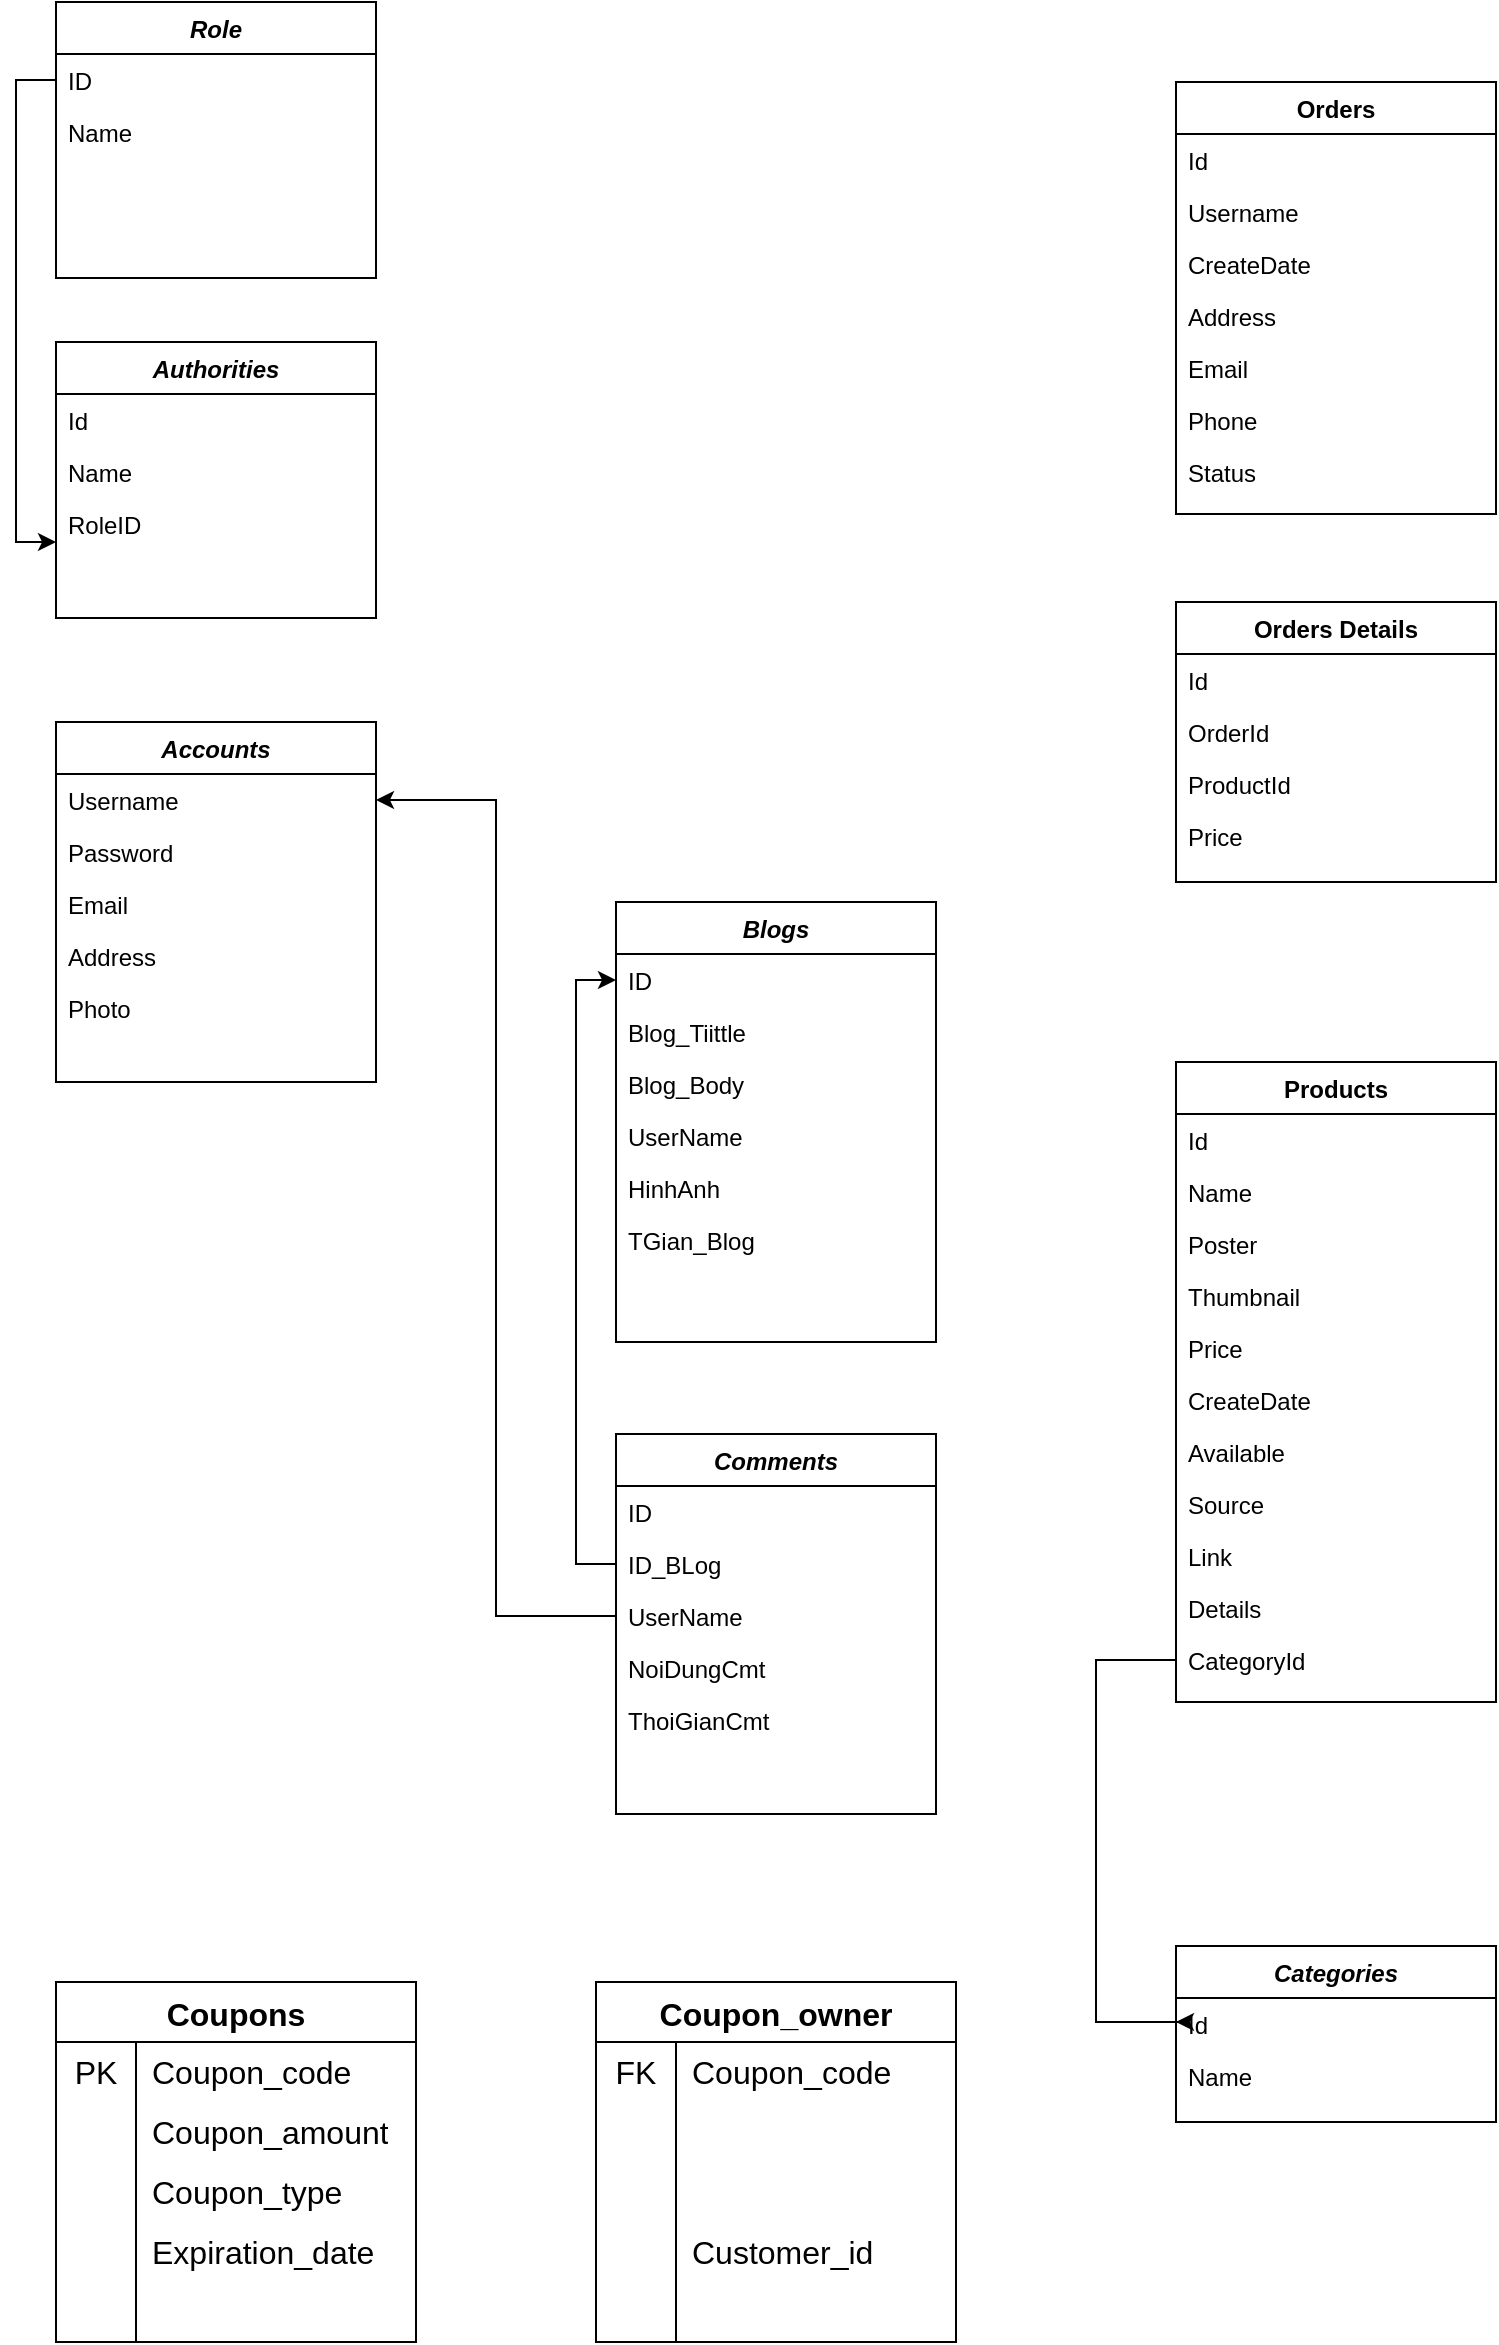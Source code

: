 <mxfile version="21.2.3" type="github">
  <diagram id="C5RBs43oDa-KdzZeNtuy" name="Page-1">
    <mxGraphModel dx="1143" dy="1878" grid="1" gridSize="10" guides="1" tooltips="1" connect="1" arrows="1" fold="1" page="1" pageScale="1" pageWidth="827" pageHeight="1169" math="0" shadow="0">
      <root>
        <mxCell id="WIyWlLk6GJQsqaUBKTNV-0" />
        <mxCell id="WIyWlLk6GJQsqaUBKTNV-1" parent="WIyWlLk6GJQsqaUBKTNV-0" />
        <mxCell id="zkfFHV4jXpPFQw0GAbJ--0" value="Accounts" style="swimlane;fontStyle=3;align=center;verticalAlign=top;childLayout=stackLayout;horizontal=1;startSize=26;horizontalStack=0;resizeParent=1;resizeLast=0;collapsible=1;marginBottom=0;rounded=0;shadow=0;strokeWidth=1;movable=1;resizable=1;rotatable=1;deletable=1;editable=1;locked=0;connectable=1;" parent="WIyWlLk6GJQsqaUBKTNV-1" vertex="1">
          <mxGeometry x="110" y="-60" width="160" height="180" as="geometry">
            <mxRectangle x="230" y="140" width="160" height="26" as="alternateBounds" />
          </mxGeometry>
        </mxCell>
        <mxCell id="zkfFHV4jXpPFQw0GAbJ--1" value="Username" style="text;align=left;verticalAlign=top;spacingLeft=4;spacingRight=4;overflow=hidden;rotatable=1;points=[[0,0.5],[1,0.5]];portConstraint=eastwest;movable=1;resizable=1;deletable=1;editable=1;locked=0;connectable=1;" parent="zkfFHV4jXpPFQw0GAbJ--0" vertex="1">
          <mxGeometry y="26" width="160" height="26" as="geometry" />
        </mxCell>
        <mxCell id="zkfFHV4jXpPFQw0GAbJ--2" value="Password" style="text;align=left;verticalAlign=top;spacingLeft=4;spacingRight=4;overflow=hidden;rotatable=1;points=[[0,0.5],[1,0.5]];portConstraint=eastwest;rounded=0;shadow=0;html=0;movable=1;resizable=1;deletable=1;editable=1;locked=0;connectable=1;" parent="zkfFHV4jXpPFQw0GAbJ--0" vertex="1">
          <mxGeometry y="52" width="160" height="26" as="geometry" />
        </mxCell>
        <mxCell id="zkfFHV4jXpPFQw0GAbJ--3" value="Email" style="text;align=left;verticalAlign=top;spacingLeft=4;spacingRight=4;overflow=hidden;rotatable=1;points=[[0,0.5],[1,0.5]];portConstraint=eastwest;rounded=0;shadow=0;html=0;movable=1;resizable=1;deletable=1;editable=1;locked=0;connectable=1;" parent="zkfFHV4jXpPFQw0GAbJ--0" vertex="1">
          <mxGeometry y="78" width="160" height="26" as="geometry" />
        </mxCell>
        <mxCell id="4pkR6PHwYzPUVLJLUque-9" value="Address" style="text;align=left;verticalAlign=top;spacingLeft=4;spacingRight=4;overflow=hidden;rotatable=1;points=[[0,0.5],[1,0.5]];portConstraint=eastwest;rounded=0;shadow=0;html=0;movable=1;resizable=1;deletable=1;editable=1;locked=0;connectable=1;" vertex="1" parent="zkfFHV4jXpPFQw0GAbJ--0">
          <mxGeometry y="104" width="160" height="26" as="geometry" />
        </mxCell>
        <mxCell id="4pkR6PHwYzPUVLJLUque-10" value="Photo" style="text;align=left;verticalAlign=top;spacingLeft=4;spacingRight=4;overflow=hidden;rotatable=1;points=[[0,0.5],[1,0.5]];portConstraint=eastwest;rounded=0;shadow=0;html=0;movable=1;resizable=1;deletable=1;editable=1;locked=0;connectable=1;" vertex="1" parent="zkfFHV4jXpPFQw0GAbJ--0">
          <mxGeometry y="130" width="160" height="26" as="geometry" />
        </mxCell>
        <mxCell id="zkfFHV4jXpPFQw0GAbJ--17" value="Products" style="swimlane;fontStyle=1;align=center;verticalAlign=top;childLayout=stackLayout;horizontal=1;startSize=26;horizontalStack=0;resizeParent=1;resizeLast=0;collapsible=1;marginBottom=0;rounded=0;shadow=0;strokeWidth=1;" parent="WIyWlLk6GJQsqaUBKTNV-1" vertex="1">
          <mxGeometry x="670" y="110" width="160" height="320" as="geometry">
            <mxRectangle x="550" y="140" width="160" height="26" as="alternateBounds" />
          </mxGeometry>
        </mxCell>
        <mxCell id="zkfFHV4jXpPFQw0GAbJ--18" value="Id" style="text;align=left;verticalAlign=top;spacingLeft=4;spacingRight=4;overflow=hidden;rotatable=0;points=[[0,0.5],[1,0.5]];portConstraint=eastwest;" parent="zkfFHV4jXpPFQw0GAbJ--17" vertex="1">
          <mxGeometry y="26" width="160" height="26" as="geometry" />
        </mxCell>
        <mxCell id="zkfFHV4jXpPFQw0GAbJ--19" value="Name" style="text;align=left;verticalAlign=top;spacingLeft=4;spacingRight=4;overflow=hidden;rotatable=0;points=[[0,0.5],[1,0.5]];portConstraint=eastwest;rounded=0;shadow=0;html=0;" parent="zkfFHV4jXpPFQw0GAbJ--17" vertex="1">
          <mxGeometry y="52" width="160" height="26" as="geometry" />
        </mxCell>
        <mxCell id="zkfFHV4jXpPFQw0GAbJ--20" value="Poster" style="text;align=left;verticalAlign=top;spacingLeft=4;spacingRight=4;overflow=hidden;rotatable=0;points=[[0,0.5],[1,0.5]];portConstraint=eastwest;rounded=0;shadow=0;html=0;" parent="zkfFHV4jXpPFQw0GAbJ--17" vertex="1">
          <mxGeometry y="78" width="160" height="26" as="geometry" />
        </mxCell>
        <mxCell id="zkfFHV4jXpPFQw0GAbJ--21" value="Thumbnail" style="text;align=left;verticalAlign=top;spacingLeft=4;spacingRight=4;overflow=hidden;rotatable=0;points=[[0,0.5],[1,0.5]];portConstraint=eastwest;rounded=0;shadow=0;html=0;" parent="zkfFHV4jXpPFQw0GAbJ--17" vertex="1">
          <mxGeometry y="104" width="160" height="26" as="geometry" />
        </mxCell>
        <mxCell id="zkfFHV4jXpPFQw0GAbJ--22" value="Price" style="text;align=left;verticalAlign=top;spacingLeft=4;spacingRight=4;overflow=hidden;rotatable=0;points=[[0,0.5],[1,0.5]];portConstraint=eastwest;rounded=0;shadow=0;html=0;" parent="zkfFHV4jXpPFQw0GAbJ--17" vertex="1">
          <mxGeometry y="130" width="160" height="26" as="geometry" />
        </mxCell>
        <mxCell id="zkfFHV4jXpPFQw0GAbJ--24" value="CreateDate" style="text;align=left;verticalAlign=top;spacingLeft=4;spacingRight=4;overflow=hidden;rotatable=0;points=[[0,0.5],[1,0.5]];portConstraint=eastwest;" parent="zkfFHV4jXpPFQw0GAbJ--17" vertex="1">
          <mxGeometry y="156" width="160" height="26" as="geometry" />
        </mxCell>
        <mxCell id="zkfFHV4jXpPFQw0GAbJ--25" value="Available" style="text;align=left;verticalAlign=top;spacingLeft=4;spacingRight=4;overflow=hidden;rotatable=0;points=[[0,0.5],[1,0.5]];portConstraint=eastwest;" parent="zkfFHV4jXpPFQw0GAbJ--17" vertex="1">
          <mxGeometry y="182" width="160" height="26" as="geometry" />
        </mxCell>
        <mxCell id="aVzjEf7EWNkJV3z9Z11q-0" value="Source" style="text;align=left;verticalAlign=top;spacingLeft=4;spacingRight=4;overflow=hidden;rotatable=0;points=[[0,0.5],[1,0.5]];portConstraint=eastwest;" vertex="1" parent="zkfFHV4jXpPFQw0GAbJ--17">
          <mxGeometry y="208" width="160" height="26" as="geometry" />
        </mxCell>
        <mxCell id="aVzjEf7EWNkJV3z9Z11q-2" value="Link" style="text;align=left;verticalAlign=top;spacingLeft=4;spacingRight=4;overflow=hidden;rotatable=0;points=[[0,0.5],[1,0.5]];portConstraint=eastwest;" vertex="1" parent="zkfFHV4jXpPFQw0GAbJ--17">
          <mxGeometry y="234" width="160" height="26" as="geometry" />
        </mxCell>
        <mxCell id="aVzjEf7EWNkJV3z9Z11q-3" value="Details" style="text;align=left;verticalAlign=top;spacingLeft=4;spacingRight=4;overflow=hidden;rotatable=0;points=[[0,0.5],[1,0.5]];portConstraint=eastwest;" vertex="1" parent="zkfFHV4jXpPFQw0GAbJ--17">
          <mxGeometry y="260" width="160" height="26" as="geometry" />
        </mxCell>
        <mxCell id="aVzjEf7EWNkJV3z9Z11q-4" value="CategoryId" style="text;align=left;verticalAlign=top;spacingLeft=4;spacingRight=4;overflow=hidden;rotatable=0;points=[[0,0.5],[1,0.5]];portConstraint=eastwest;" vertex="1" parent="zkfFHV4jXpPFQw0GAbJ--17">
          <mxGeometry y="286" width="160" height="26" as="geometry" />
        </mxCell>
        <mxCell id="PvEXna2117vxzYuf4dfW-0" value="Orders" style="swimlane;fontStyle=1;align=center;verticalAlign=top;childLayout=stackLayout;horizontal=1;startSize=26;horizontalStack=0;resizeParent=1;resizeLast=0;collapsible=1;marginBottom=0;rounded=0;shadow=0;strokeWidth=1;" parent="WIyWlLk6GJQsqaUBKTNV-1" vertex="1">
          <mxGeometry x="670" y="-380" width="160" height="216" as="geometry">
            <mxRectangle x="550" y="140" width="160" height="26" as="alternateBounds" />
          </mxGeometry>
        </mxCell>
        <mxCell id="PvEXna2117vxzYuf4dfW-1" value="Id" style="text;align=left;verticalAlign=top;spacingLeft=4;spacingRight=4;overflow=hidden;rotatable=0;points=[[0,0.5],[1,0.5]];portConstraint=eastwest;" parent="PvEXna2117vxzYuf4dfW-0" vertex="1">
          <mxGeometry y="26" width="160" height="26" as="geometry" />
        </mxCell>
        <mxCell id="PvEXna2117vxzYuf4dfW-2" value="Username" style="text;align=left;verticalAlign=top;spacingLeft=4;spacingRight=4;overflow=hidden;rotatable=0;points=[[0,0.5],[1,0.5]];portConstraint=eastwest;rounded=0;shadow=0;html=0;" parent="PvEXna2117vxzYuf4dfW-0" vertex="1">
          <mxGeometry y="52" width="160" height="26" as="geometry" />
        </mxCell>
        <mxCell id="PvEXna2117vxzYuf4dfW-3" value="CreateDate" style="text;align=left;verticalAlign=top;spacingLeft=4;spacingRight=4;overflow=hidden;rotatable=0;points=[[0,0.5],[1,0.5]];portConstraint=eastwest;rounded=0;shadow=0;html=0;" parent="PvEXna2117vxzYuf4dfW-0" vertex="1">
          <mxGeometry y="78" width="160" height="26" as="geometry" />
        </mxCell>
        <mxCell id="PvEXna2117vxzYuf4dfW-4" value="Address" style="text;align=left;verticalAlign=top;spacingLeft=4;spacingRight=4;overflow=hidden;rotatable=0;points=[[0,0.5],[1,0.5]];portConstraint=eastwest;rounded=0;shadow=0;html=0;" parent="PvEXna2117vxzYuf4dfW-0" vertex="1">
          <mxGeometry y="104" width="160" height="26" as="geometry" />
        </mxCell>
        <mxCell id="PvEXna2117vxzYuf4dfW-5" value="Email" style="text;align=left;verticalAlign=top;spacingLeft=4;spacingRight=4;overflow=hidden;rotatable=0;points=[[0,0.5],[1,0.5]];portConstraint=eastwest;rounded=0;shadow=0;html=0;" parent="PvEXna2117vxzYuf4dfW-0" vertex="1">
          <mxGeometry y="130" width="160" height="26" as="geometry" />
        </mxCell>
        <mxCell id="PvEXna2117vxzYuf4dfW-7" value="Phone" style="text;align=left;verticalAlign=top;spacingLeft=4;spacingRight=4;overflow=hidden;rotatable=0;points=[[0,0.5],[1,0.5]];portConstraint=eastwest;" parent="PvEXna2117vxzYuf4dfW-0" vertex="1">
          <mxGeometry y="156" width="160" height="26" as="geometry" />
        </mxCell>
        <mxCell id="PvEXna2117vxzYuf4dfW-8" value="Status" style="text;align=left;verticalAlign=top;spacingLeft=4;spacingRight=4;overflow=hidden;rotatable=0;points=[[0,0.5],[1,0.5]];portConstraint=eastwest;" parent="PvEXna2117vxzYuf4dfW-0" vertex="1">
          <mxGeometry y="182" width="160" height="26" as="geometry" />
        </mxCell>
        <mxCell id="PvEXna2117vxzYuf4dfW-9" value="Orders Details" style="swimlane;fontStyle=1;align=center;verticalAlign=top;childLayout=stackLayout;horizontal=1;startSize=26;horizontalStack=0;resizeParent=1;resizeLast=0;collapsible=1;marginBottom=0;rounded=0;shadow=0;strokeWidth=1;" parent="WIyWlLk6GJQsqaUBKTNV-1" vertex="1">
          <mxGeometry x="670" y="-120" width="160" height="140" as="geometry">
            <mxRectangle x="550" y="140" width="160" height="26" as="alternateBounds" />
          </mxGeometry>
        </mxCell>
        <mxCell id="PvEXna2117vxzYuf4dfW-10" value="Id" style="text;align=left;verticalAlign=top;spacingLeft=4;spacingRight=4;overflow=hidden;rotatable=0;points=[[0,0.5],[1,0.5]];portConstraint=eastwest;" parent="PvEXna2117vxzYuf4dfW-9" vertex="1">
          <mxGeometry y="26" width="160" height="26" as="geometry" />
        </mxCell>
        <mxCell id="PvEXna2117vxzYuf4dfW-11" value="OrderId" style="text;align=left;verticalAlign=top;spacingLeft=4;spacingRight=4;overflow=hidden;rotatable=0;points=[[0,0.5],[1,0.5]];portConstraint=eastwest;rounded=0;shadow=0;html=0;" parent="PvEXna2117vxzYuf4dfW-9" vertex="1">
          <mxGeometry y="52" width="160" height="26" as="geometry" />
        </mxCell>
        <mxCell id="PvEXna2117vxzYuf4dfW-12" value="ProductId" style="text;align=left;verticalAlign=top;spacingLeft=4;spacingRight=4;overflow=hidden;rotatable=0;points=[[0,0.5],[1,0.5]];portConstraint=eastwest;rounded=0;shadow=0;html=0;" parent="PvEXna2117vxzYuf4dfW-9" vertex="1">
          <mxGeometry y="78" width="160" height="26" as="geometry" />
        </mxCell>
        <mxCell id="PvEXna2117vxzYuf4dfW-13" value="Price" style="text;align=left;verticalAlign=top;spacingLeft=4;spacingRight=4;overflow=hidden;rotatable=0;points=[[0,0.5],[1,0.5]];portConstraint=eastwest;rounded=0;shadow=0;html=0;" parent="PvEXna2117vxzYuf4dfW-9" vertex="1">
          <mxGeometry y="104" width="160" height="26" as="geometry" />
        </mxCell>
        <mxCell id="PvEXna2117vxzYuf4dfW-18" value="Authorities" style="swimlane;fontStyle=3;align=center;verticalAlign=top;childLayout=stackLayout;horizontal=1;startSize=26;horizontalStack=0;resizeParent=1;resizeLast=0;collapsible=1;marginBottom=0;rounded=0;shadow=0;strokeWidth=1;movable=0;resizable=0;rotatable=0;deletable=0;editable=0;locked=1;connectable=0;" parent="WIyWlLk6GJQsqaUBKTNV-1" vertex="1">
          <mxGeometry x="110" y="-250" width="160" height="138" as="geometry">
            <mxRectangle x="230" y="140" width="160" height="26" as="alternateBounds" />
          </mxGeometry>
        </mxCell>
        <mxCell id="PvEXna2117vxzYuf4dfW-20" value="Id" style="text;align=left;verticalAlign=top;spacingLeft=4;spacingRight=4;overflow=hidden;rotatable=0;points=[[0,0.5],[1,0.5]];portConstraint=eastwest;rounded=0;shadow=0;html=0;movable=0;resizable=0;deletable=0;editable=0;locked=1;connectable=0;" parent="PvEXna2117vxzYuf4dfW-18" vertex="1">
          <mxGeometry y="26" width="160" height="26" as="geometry" />
        </mxCell>
        <mxCell id="PvEXna2117vxzYuf4dfW-19" value="Name" style="text;align=left;verticalAlign=top;spacingLeft=4;spacingRight=4;overflow=hidden;rotatable=0;points=[[0,0.5],[1,0.5]];portConstraint=eastwest;movable=0;resizable=0;deletable=0;editable=0;locked=1;connectable=0;" parent="PvEXna2117vxzYuf4dfW-18" vertex="1">
          <mxGeometry y="52" width="160" height="26" as="geometry" />
        </mxCell>
        <mxCell id="PvEXna2117vxzYuf4dfW-21" value="RoleID" style="text;align=left;verticalAlign=top;spacingLeft=4;spacingRight=4;overflow=hidden;rotatable=0;points=[[0,0.5],[1,0.5]];portConstraint=eastwest;rounded=0;shadow=0;html=0;movable=0;resizable=0;deletable=0;editable=0;locked=1;connectable=0;" parent="PvEXna2117vxzYuf4dfW-18" vertex="1">
          <mxGeometry y="78" width="160" height="26" as="geometry" />
        </mxCell>
        <mxCell id="PvEXna2117vxzYuf4dfW-24" value="Role" style="swimlane;fontStyle=3;align=center;verticalAlign=top;childLayout=stackLayout;horizontal=1;startSize=26;horizontalStack=0;resizeParent=1;resizeLast=0;collapsible=1;marginBottom=0;rounded=0;shadow=0;strokeWidth=1;" parent="WIyWlLk6GJQsqaUBKTNV-1" vertex="1">
          <mxGeometry x="110" y="-420" width="160" height="138" as="geometry">
            <mxRectangle x="230" y="140" width="160" height="26" as="alternateBounds" />
          </mxGeometry>
        </mxCell>
        <mxCell id="4pkR6PHwYzPUVLJLUque-16" style="edgeStyle=orthogonalEdgeStyle;rounded=0;orthogonalLoop=1;jettySize=auto;html=1;" edge="1" parent="PvEXna2117vxzYuf4dfW-24" source="PvEXna2117vxzYuf4dfW-26">
          <mxGeometry relative="1" as="geometry">
            <mxPoint y="270" as="targetPoint" />
            <Array as="points">
              <mxPoint x="-20" y="39" />
              <mxPoint x="-20" y="270" />
            </Array>
          </mxGeometry>
        </mxCell>
        <mxCell id="PvEXna2117vxzYuf4dfW-26" value="ID" style="text;align=left;verticalAlign=top;spacingLeft=4;spacingRight=4;overflow=hidden;rotatable=0;points=[[0,0.5],[1,0.5]];portConstraint=eastwest;rounded=0;shadow=0;html=0;" parent="PvEXna2117vxzYuf4dfW-24" vertex="1">
          <mxGeometry y="26" width="160" height="26" as="geometry" />
        </mxCell>
        <mxCell id="PvEXna2117vxzYuf4dfW-25" value="Name" style="text;align=left;verticalAlign=top;spacingLeft=4;spacingRight=4;overflow=hidden;rotatable=0;points=[[0,0.5],[1,0.5]];portConstraint=eastwest;" parent="PvEXna2117vxzYuf4dfW-24" vertex="1">
          <mxGeometry y="52" width="160" height="26" as="geometry" />
        </mxCell>
        <mxCell id="PvEXna2117vxzYuf4dfW-30" value="Categories" style="swimlane;fontStyle=3;align=center;verticalAlign=top;childLayout=stackLayout;horizontal=1;startSize=26;horizontalStack=0;resizeParent=1;resizeLast=0;collapsible=1;marginBottom=0;rounded=0;shadow=0;strokeWidth=1;" parent="WIyWlLk6GJQsqaUBKTNV-1" vertex="1">
          <mxGeometry x="670" y="552" width="160" height="88" as="geometry">
            <mxRectangle x="230" y="140" width="160" height="26" as="alternateBounds" />
          </mxGeometry>
        </mxCell>
        <mxCell id="PvEXna2117vxzYuf4dfW-31" value="Id" style="text;align=left;verticalAlign=top;spacingLeft=4;spacingRight=4;overflow=hidden;rotatable=0;points=[[0,0.5],[1,0.5]];portConstraint=eastwest;" parent="PvEXna2117vxzYuf4dfW-30" vertex="1">
          <mxGeometry y="26" width="160" height="26" as="geometry" />
        </mxCell>
        <mxCell id="PvEXna2117vxzYuf4dfW-32" value="Name" style="text;align=left;verticalAlign=top;spacingLeft=4;spacingRight=4;overflow=hidden;rotatable=0;points=[[0,0.5],[1,0.5]];portConstraint=eastwest;rounded=0;shadow=0;html=0;" parent="PvEXna2117vxzYuf4dfW-30" vertex="1">
          <mxGeometry y="52" width="160" height="26" as="geometry" />
        </mxCell>
        <mxCell id="PvEXna2117vxzYuf4dfW-34" value="Blogs" style="swimlane;fontStyle=3;align=center;verticalAlign=top;childLayout=stackLayout;horizontal=1;startSize=26;horizontalStack=0;resizeParent=1;resizeLast=0;collapsible=1;marginBottom=0;rounded=0;shadow=0;strokeWidth=1;" parent="WIyWlLk6GJQsqaUBKTNV-1" vertex="1">
          <mxGeometry x="390" y="30" width="160" height="220" as="geometry">
            <mxRectangle x="230" y="140" width="160" height="26" as="alternateBounds" />
          </mxGeometry>
        </mxCell>
        <mxCell id="PvEXna2117vxzYuf4dfW-35" value="ID" style="text;align=left;verticalAlign=top;spacingLeft=4;spacingRight=4;overflow=hidden;rotatable=0;points=[[0,0.5],[1,0.5]];portConstraint=eastwest;" parent="PvEXna2117vxzYuf4dfW-34" vertex="1">
          <mxGeometry y="26" width="160" height="26" as="geometry" />
        </mxCell>
        <mxCell id="PvEXna2117vxzYuf4dfW-36" value="Blog_Tiittle" style="text;align=left;verticalAlign=top;spacingLeft=4;spacingRight=4;overflow=hidden;rotatable=0;points=[[0,0.5],[1,0.5]];portConstraint=eastwest;rounded=0;shadow=0;html=0;" parent="PvEXna2117vxzYuf4dfW-34" vertex="1">
          <mxGeometry y="52" width="160" height="26" as="geometry" />
        </mxCell>
        <mxCell id="PvEXna2117vxzYuf4dfW-37" value="Blog_Body&#xa;" style="text;align=left;verticalAlign=top;spacingLeft=4;spacingRight=4;overflow=hidden;rotatable=0;points=[[0,0.5],[1,0.5]];portConstraint=eastwest;rounded=0;shadow=0;html=0;" parent="PvEXna2117vxzYuf4dfW-34" vertex="1">
          <mxGeometry y="78" width="160" height="26" as="geometry" />
        </mxCell>
        <mxCell id="4pkR6PHwYzPUVLJLUque-0" value="UserName" style="text;align=left;verticalAlign=top;spacingLeft=4;spacingRight=4;overflow=hidden;rotatable=0;points=[[0,0.5],[1,0.5]];portConstraint=eastwest;rounded=0;shadow=0;html=0;" vertex="1" parent="PvEXna2117vxzYuf4dfW-34">
          <mxGeometry y="104" width="160" height="26" as="geometry" />
        </mxCell>
        <mxCell id="4pkR6PHwYzPUVLJLUque-2" value="HinhAnh" style="text;align=left;verticalAlign=top;spacingLeft=4;spacingRight=4;overflow=hidden;rotatable=0;points=[[0,0.5],[1,0.5]];portConstraint=eastwest;rounded=0;shadow=0;html=0;" vertex="1" parent="PvEXna2117vxzYuf4dfW-34">
          <mxGeometry y="130" width="160" height="26" as="geometry" />
        </mxCell>
        <mxCell id="4pkR6PHwYzPUVLJLUque-3" value="TGian_Blog" style="text;align=left;verticalAlign=top;spacingLeft=4;spacingRight=4;overflow=hidden;rotatable=0;points=[[0,0.5],[1,0.5]];portConstraint=eastwest;rounded=0;shadow=0;html=0;" vertex="1" parent="PvEXna2117vxzYuf4dfW-34">
          <mxGeometry y="156" width="160" height="26" as="geometry" />
        </mxCell>
        <mxCell id="PvEXna2117vxzYuf4dfW-38" value="Comments" style="swimlane;fontStyle=3;align=center;verticalAlign=top;childLayout=stackLayout;horizontal=1;startSize=26;horizontalStack=0;resizeParent=1;resizeLast=0;collapsible=1;marginBottom=0;rounded=0;shadow=0;strokeWidth=1;" parent="WIyWlLk6GJQsqaUBKTNV-1" vertex="1">
          <mxGeometry x="390" y="296" width="160" height="190" as="geometry">
            <mxRectangle x="230" y="140" width="160" height="26" as="alternateBounds" />
          </mxGeometry>
        </mxCell>
        <mxCell id="4pkR6PHwYzPUVLJLUque-4" value="ID" style="text;align=left;verticalAlign=top;spacingLeft=4;spacingRight=4;overflow=hidden;rotatable=0;points=[[0,0.5],[1,0.5]];portConstraint=eastwest;" vertex="1" parent="PvEXna2117vxzYuf4dfW-38">
          <mxGeometry y="26" width="160" height="26" as="geometry" />
        </mxCell>
        <mxCell id="PvEXna2117vxzYuf4dfW-41" value="ID_BLog" style="text;align=left;verticalAlign=top;spacingLeft=4;spacingRight=4;overflow=hidden;rotatable=0;points=[[0,0.5],[1,0.5]];portConstraint=eastwest;rounded=0;shadow=0;html=0;" parent="PvEXna2117vxzYuf4dfW-38" vertex="1">
          <mxGeometry y="52" width="160" height="26" as="geometry" />
        </mxCell>
        <mxCell id="4pkR6PHwYzPUVLJLUque-5" value="UserName" style="text;align=left;verticalAlign=top;spacingLeft=4;spacingRight=4;overflow=hidden;rotatable=0;points=[[0,0.5],[1,0.5]];portConstraint=eastwest;rounded=0;shadow=0;html=0;" vertex="1" parent="PvEXna2117vxzYuf4dfW-38">
          <mxGeometry y="78" width="160" height="26" as="geometry" />
        </mxCell>
        <mxCell id="4pkR6PHwYzPUVLJLUque-6" value="NoiDungCmt" style="text;align=left;verticalAlign=top;spacingLeft=4;spacingRight=4;overflow=hidden;rotatable=0;points=[[0,0.5],[1,0.5]];portConstraint=eastwest;" vertex="1" parent="PvEXna2117vxzYuf4dfW-38">
          <mxGeometry y="104" width="160" height="26" as="geometry" />
        </mxCell>
        <mxCell id="4pkR6PHwYzPUVLJLUque-7" value="ThoiGianCmt" style="text;align=left;verticalAlign=top;spacingLeft=4;spacingRight=4;overflow=hidden;rotatable=0;points=[[0,0.5],[1,0.5]];portConstraint=eastwest;" vertex="1" parent="PvEXna2117vxzYuf4dfW-38">
          <mxGeometry y="130" width="160" height="26" as="geometry" />
        </mxCell>
        <mxCell id="PvEXna2117vxzYuf4dfW-55" value="Coupons" style="shape=table;startSize=30;container=1;collapsible=0;childLayout=tableLayout;fixedRows=1;rowLines=0;fontStyle=1;strokeColor=default;fontSize=16;" parent="WIyWlLk6GJQsqaUBKTNV-1" vertex="1">
          <mxGeometry x="110" y="570" width="180" height="180" as="geometry" />
        </mxCell>
        <mxCell id="PvEXna2117vxzYuf4dfW-56" value="" style="shape=tableRow;horizontal=0;startSize=0;swimlaneHead=0;swimlaneBody=0;top=0;left=0;bottom=0;right=0;collapsible=0;dropTarget=0;fillColor=none;points=[[0,0.5],[1,0.5]];portConstraint=eastwest;strokeColor=inherit;fontSize=16;" parent="PvEXna2117vxzYuf4dfW-55" vertex="1">
          <mxGeometry y="30" width="180" height="30" as="geometry" />
        </mxCell>
        <mxCell id="PvEXna2117vxzYuf4dfW-57" value="PK" style="shape=partialRectangle;html=1;whiteSpace=wrap;connectable=0;fillColor=none;top=0;left=0;bottom=0;right=0;overflow=hidden;pointerEvents=1;strokeColor=inherit;fontSize=16;" parent="PvEXna2117vxzYuf4dfW-56" vertex="1">
          <mxGeometry width="40" height="30" as="geometry">
            <mxRectangle width="40" height="30" as="alternateBounds" />
          </mxGeometry>
        </mxCell>
        <mxCell id="PvEXna2117vxzYuf4dfW-58" value="Coupon_code" style="shape=partialRectangle;html=1;whiteSpace=wrap;connectable=0;fillColor=none;top=0;left=0;bottom=0;right=0;align=left;spacingLeft=6;overflow=hidden;strokeColor=inherit;fontSize=16;" parent="PvEXna2117vxzYuf4dfW-56" vertex="1">
          <mxGeometry x="40" width="140" height="30" as="geometry">
            <mxRectangle width="140" height="30" as="alternateBounds" />
          </mxGeometry>
        </mxCell>
        <mxCell id="PvEXna2117vxzYuf4dfW-59" value="" style="shape=tableRow;horizontal=0;startSize=0;swimlaneHead=0;swimlaneBody=0;top=0;left=0;bottom=0;right=0;collapsible=0;dropTarget=0;fillColor=none;points=[[0,0.5],[1,0.5]];portConstraint=eastwest;strokeColor=inherit;fontSize=16;" parent="PvEXna2117vxzYuf4dfW-55" vertex="1">
          <mxGeometry y="60" width="180" height="30" as="geometry" />
        </mxCell>
        <mxCell id="PvEXna2117vxzYuf4dfW-60" value="" style="shape=partialRectangle;html=1;whiteSpace=wrap;connectable=0;fillColor=none;top=0;left=0;bottom=0;right=0;overflow=hidden;strokeColor=inherit;fontSize=16;" parent="PvEXna2117vxzYuf4dfW-59" vertex="1">
          <mxGeometry width="40" height="30" as="geometry">
            <mxRectangle width="40" height="30" as="alternateBounds" />
          </mxGeometry>
        </mxCell>
        <mxCell id="PvEXna2117vxzYuf4dfW-61" value="Coupon_amount" style="shape=partialRectangle;html=1;whiteSpace=wrap;connectable=0;fillColor=none;top=0;left=0;bottom=0;right=0;align=left;spacingLeft=6;overflow=hidden;strokeColor=inherit;fontSize=16;" parent="PvEXna2117vxzYuf4dfW-59" vertex="1">
          <mxGeometry x="40" width="140" height="30" as="geometry">
            <mxRectangle width="140" height="30" as="alternateBounds" />
          </mxGeometry>
        </mxCell>
        <mxCell id="PvEXna2117vxzYuf4dfW-62" value="" style="shape=tableRow;horizontal=0;startSize=0;swimlaneHead=0;swimlaneBody=0;top=0;left=0;bottom=0;right=0;collapsible=0;dropTarget=0;fillColor=none;points=[[0,0.5],[1,0.5]];portConstraint=eastwest;strokeColor=inherit;fontSize=16;" parent="PvEXna2117vxzYuf4dfW-55" vertex="1">
          <mxGeometry y="90" width="180" height="30" as="geometry" />
        </mxCell>
        <mxCell id="PvEXna2117vxzYuf4dfW-63" value="" style="shape=partialRectangle;html=1;whiteSpace=wrap;connectable=0;fillColor=none;top=0;left=0;bottom=0;right=0;overflow=hidden;strokeColor=inherit;fontSize=16;" parent="PvEXna2117vxzYuf4dfW-62" vertex="1">
          <mxGeometry width="40" height="30" as="geometry">
            <mxRectangle width="40" height="30" as="alternateBounds" />
          </mxGeometry>
        </mxCell>
        <mxCell id="PvEXna2117vxzYuf4dfW-64" value="Coupon_type" style="shape=partialRectangle;html=1;whiteSpace=wrap;connectable=0;fillColor=none;top=0;left=0;bottom=0;right=0;align=left;spacingLeft=6;overflow=hidden;strokeColor=inherit;fontSize=16;" parent="PvEXna2117vxzYuf4dfW-62" vertex="1">
          <mxGeometry x="40" width="140" height="30" as="geometry">
            <mxRectangle width="140" height="30" as="alternateBounds" />
          </mxGeometry>
        </mxCell>
        <mxCell id="PvEXna2117vxzYuf4dfW-65" value="" style="shape=tableRow;horizontal=0;startSize=0;swimlaneHead=0;swimlaneBody=0;top=0;left=0;bottom=0;right=0;collapsible=0;dropTarget=0;fillColor=none;points=[[0,0.5],[1,0.5]];portConstraint=eastwest;strokeColor=inherit;fontSize=16;" parent="PvEXna2117vxzYuf4dfW-55" vertex="1">
          <mxGeometry y="120" width="180" height="30" as="geometry" />
        </mxCell>
        <mxCell id="PvEXna2117vxzYuf4dfW-66" value="" style="shape=partialRectangle;html=1;whiteSpace=wrap;connectable=0;fillColor=none;top=0;left=0;bottom=0;right=0;overflow=hidden;strokeColor=inherit;fontSize=16;" parent="PvEXna2117vxzYuf4dfW-65" vertex="1">
          <mxGeometry width="40" height="30" as="geometry">
            <mxRectangle width="40" height="30" as="alternateBounds" />
          </mxGeometry>
        </mxCell>
        <mxCell id="PvEXna2117vxzYuf4dfW-67" value="Expiration_date" style="shape=partialRectangle;html=1;whiteSpace=wrap;connectable=0;fillColor=none;top=0;left=0;bottom=0;right=0;align=left;spacingLeft=6;overflow=hidden;strokeColor=inherit;fontSize=16;" parent="PvEXna2117vxzYuf4dfW-65" vertex="1">
          <mxGeometry x="40" width="140" height="30" as="geometry">
            <mxRectangle width="140" height="30" as="alternateBounds" />
          </mxGeometry>
        </mxCell>
        <mxCell id="PvEXna2117vxzYuf4dfW-68" value="" style="shape=tableRow;horizontal=0;startSize=0;swimlaneHead=0;swimlaneBody=0;top=0;left=0;bottom=0;right=0;collapsible=0;dropTarget=0;fillColor=none;points=[[0,0.5],[1,0.5]];portConstraint=eastwest;strokeColor=inherit;fontSize=16;" parent="PvEXna2117vxzYuf4dfW-55" vertex="1">
          <mxGeometry y="150" width="180" height="30" as="geometry" />
        </mxCell>
        <mxCell id="PvEXna2117vxzYuf4dfW-69" value="" style="shape=partialRectangle;html=1;whiteSpace=wrap;connectable=0;fillColor=none;top=0;left=0;bottom=0;right=0;overflow=hidden;strokeColor=inherit;fontSize=16;" parent="PvEXna2117vxzYuf4dfW-68" vertex="1">
          <mxGeometry width="40" height="30" as="geometry">
            <mxRectangle width="40" height="30" as="alternateBounds" />
          </mxGeometry>
        </mxCell>
        <mxCell id="PvEXna2117vxzYuf4dfW-70" value="" style="shape=partialRectangle;html=1;whiteSpace=wrap;connectable=0;fillColor=none;top=0;left=0;bottom=0;right=0;align=left;spacingLeft=6;overflow=hidden;strokeColor=inherit;fontSize=16;" parent="PvEXna2117vxzYuf4dfW-68" vertex="1">
          <mxGeometry x="40" width="140" height="30" as="geometry">
            <mxRectangle width="140" height="30" as="alternateBounds" />
          </mxGeometry>
        </mxCell>
        <mxCell id="PvEXna2117vxzYuf4dfW-71" value="Coupon_owner" style="shape=table;startSize=30;container=1;collapsible=0;childLayout=tableLayout;fixedRows=1;rowLines=0;fontStyle=1;strokeColor=default;fontSize=16;" parent="WIyWlLk6GJQsqaUBKTNV-1" vertex="1">
          <mxGeometry x="380" y="570" width="180" height="180" as="geometry" />
        </mxCell>
        <mxCell id="PvEXna2117vxzYuf4dfW-72" value="" style="shape=tableRow;horizontal=0;startSize=0;swimlaneHead=0;swimlaneBody=0;top=0;left=0;bottom=0;right=0;collapsible=0;dropTarget=0;fillColor=none;points=[[0,0.5],[1,0.5]];portConstraint=eastwest;strokeColor=inherit;fontSize=16;" parent="PvEXna2117vxzYuf4dfW-71" vertex="1">
          <mxGeometry y="30" width="180" height="30" as="geometry" />
        </mxCell>
        <mxCell id="PvEXna2117vxzYuf4dfW-73" value="FK" style="shape=partialRectangle;html=1;whiteSpace=wrap;connectable=0;fillColor=none;top=0;left=0;bottom=0;right=0;overflow=hidden;pointerEvents=1;strokeColor=inherit;fontSize=16;" parent="PvEXna2117vxzYuf4dfW-72" vertex="1">
          <mxGeometry width="40" height="30" as="geometry">
            <mxRectangle width="40" height="30" as="alternateBounds" />
          </mxGeometry>
        </mxCell>
        <mxCell id="PvEXna2117vxzYuf4dfW-74" value="Coupon_code" style="shape=partialRectangle;html=1;whiteSpace=wrap;connectable=0;fillColor=none;top=0;left=0;bottom=0;right=0;align=left;spacingLeft=6;overflow=hidden;strokeColor=inherit;fontSize=16;" parent="PvEXna2117vxzYuf4dfW-72" vertex="1">
          <mxGeometry x="40" width="140" height="30" as="geometry">
            <mxRectangle width="140" height="30" as="alternateBounds" />
          </mxGeometry>
        </mxCell>
        <mxCell id="PvEXna2117vxzYuf4dfW-75" value="" style="shape=tableRow;horizontal=0;startSize=0;swimlaneHead=0;swimlaneBody=0;top=0;left=0;bottom=0;right=0;collapsible=0;dropTarget=0;fillColor=none;points=[[0,0.5],[1,0.5]];portConstraint=eastwest;strokeColor=inherit;fontSize=16;" parent="PvEXna2117vxzYuf4dfW-71" vertex="1">
          <mxGeometry y="60" width="180" height="30" as="geometry" />
        </mxCell>
        <mxCell id="PvEXna2117vxzYuf4dfW-76" value="" style="shape=partialRectangle;html=1;whiteSpace=wrap;connectable=0;fillColor=none;top=0;left=0;bottom=0;right=0;overflow=hidden;strokeColor=inherit;fontSize=16;" parent="PvEXna2117vxzYuf4dfW-75" vertex="1">
          <mxGeometry width="40" height="30" as="geometry">
            <mxRectangle width="40" height="30" as="alternateBounds" />
          </mxGeometry>
        </mxCell>
        <mxCell id="PvEXna2117vxzYuf4dfW-77" value="" style="shape=partialRectangle;html=1;whiteSpace=wrap;connectable=0;fillColor=none;top=0;left=0;bottom=0;right=0;align=left;spacingLeft=6;overflow=hidden;strokeColor=inherit;fontSize=16;" parent="PvEXna2117vxzYuf4dfW-75" vertex="1">
          <mxGeometry x="40" width="140" height="30" as="geometry">
            <mxRectangle width="140" height="30" as="alternateBounds" />
          </mxGeometry>
        </mxCell>
        <mxCell id="PvEXna2117vxzYuf4dfW-78" value="" style="shape=tableRow;horizontal=0;startSize=0;swimlaneHead=0;swimlaneBody=0;top=0;left=0;bottom=0;right=0;collapsible=0;dropTarget=0;fillColor=none;points=[[0,0.5],[1,0.5]];portConstraint=eastwest;strokeColor=inherit;fontSize=16;" parent="PvEXna2117vxzYuf4dfW-71" vertex="1">
          <mxGeometry y="90" width="180" height="30" as="geometry" />
        </mxCell>
        <mxCell id="PvEXna2117vxzYuf4dfW-79" value="" style="shape=partialRectangle;html=1;whiteSpace=wrap;connectable=0;fillColor=none;top=0;left=0;bottom=0;right=0;overflow=hidden;strokeColor=inherit;fontSize=16;" parent="PvEXna2117vxzYuf4dfW-78" vertex="1">
          <mxGeometry width="40" height="30" as="geometry">
            <mxRectangle width="40" height="30" as="alternateBounds" />
          </mxGeometry>
        </mxCell>
        <mxCell id="PvEXna2117vxzYuf4dfW-80" value="" style="shape=partialRectangle;html=1;whiteSpace=wrap;connectable=0;fillColor=none;top=0;left=0;bottom=0;right=0;align=left;spacingLeft=6;overflow=hidden;strokeColor=inherit;fontSize=16;" parent="PvEXna2117vxzYuf4dfW-78" vertex="1">
          <mxGeometry x="40" width="140" height="30" as="geometry">
            <mxRectangle width="140" height="30" as="alternateBounds" />
          </mxGeometry>
        </mxCell>
        <mxCell id="PvEXna2117vxzYuf4dfW-81" value="" style="shape=tableRow;horizontal=0;startSize=0;swimlaneHead=0;swimlaneBody=0;top=0;left=0;bottom=0;right=0;collapsible=0;dropTarget=0;fillColor=none;points=[[0,0.5],[1,0.5]];portConstraint=eastwest;strokeColor=inherit;fontSize=16;" parent="PvEXna2117vxzYuf4dfW-71" vertex="1">
          <mxGeometry y="120" width="180" height="30" as="geometry" />
        </mxCell>
        <mxCell id="PvEXna2117vxzYuf4dfW-82" value="" style="shape=partialRectangle;html=1;whiteSpace=wrap;connectable=0;fillColor=none;top=0;left=0;bottom=0;right=0;overflow=hidden;strokeColor=inherit;fontSize=16;" parent="PvEXna2117vxzYuf4dfW-81" vertex="1">
          <mxGeometry width="40" height="30" as="geometry">
            <mxRectangle width="40" height="30" as="alternateBounds" />
          </mxGeometry>
        </mxCell>
        <mxCell id="PvEXna2117vxzYuf4dfW-83" value="Customer_id" style="shape=partialRectangle;html=1;whiteSpace=wrap;connectable=0;fillColor=none;top=0;left=0;bottom=0;right=0;align=left;spacingLeft=6;overflow=hidden;strokeColor=inherit;fontSize=16;" parent="PvEXna2117vxzYuf4dfW-81" vertex="1">
          <mxGeometry x="40" width="140" height="30" as="geometry">
            <mxRectangle width="140" height="30" as="alternateBounds" />
          </mxGeometry>
        </mxCell>
        <mxCell id="PvEXna2117vxzYuf4dfW-84" value="" style="shape=tableRow;horizontal=0;startSize=0;swimlaneHead=0;swimlaneBody=0;top=0;left=0;bottom=0;right=0;collapsible=0;dropTarget=0;fillColor=none;points=[[0,0.5],[1,0.5]];portConstraint=eastwest;strokeColor=inherit;fontSize=16;" parent="PvEXna2117vxzYuf4dfW-71" vertex="1">
          <mxGeometry y="150" width="180" height="30" as="geometry" />
        </mxCell>
        <mxCell id="PvEXna2117vxzYuf4dfW-85" value="" style="shape=partialRectangle;html=1;whiteSpace=wrap;connectable=0;fillColor=none;top=0;left=0;bottom=0;right=0;overflow=hidden;strokeColor=inherit;fontSize=16;" parent="PvEXna2117vxzYuf4dfW-84" vertex="1">
          <mxGeometry width="40" height="30" as="geometry">
            <mxRectangle width="40" height="30" as="alternateBounds" />
          </mxGeometry>
        </mxCell>
        <mxCell id="PvEXna2117vxzYuf4dfW-86" value="" style="shape=partialRectangle;html=1;whiteSpace=wrap;connectable=0;fillColor=none;top=0;left=0;bottom=0;right=0;align=left;spacingLeft=6;overflow=hidden;strokeColor=inherit;fontSize=16;" parent="PvEXna2117vxzYuf4dfW-84" vertex="1">
          <mxGeometry x="40" width="140" height="30" as="geometry">
            <mxRectangle width="140" height="30" as="alternateBounds" />
          </mxGeometry>
        </mxCell>
        <mxCell id="4pkR6PHwYzPUVLJLUque-12" style="edgeStyle=orthogonalEdgeStyle;rounded=0;orthogonalLoop=1;jettySize=auto;html=1;entryX=0;entryY=0.5;entryDx=0;entryDy=0;" edge="1" parent="WIyWlLk6GJQsqaUBKTNV-1" source="PvEXna2117vxzYuf4dfW-41" target="PvEXna2117vxzYuf4dfW-35">
          <mxGeometry relative="1" as="geometry" />
        </mxCell>
        <mxCell id="4pkR6PHwYzPUVLJLUque-13" style="edgeStyle=orthogonalEdgeStyle;rounded=0;orthogonalLoop=1;jettySize=auto;html=1;" edge="1" parent="WIyWlLk6GJQsqaUBKTNV-1" source="4pkR6PHwYzPUVLJLUque-5" target="zkfFHV4jXpPFQw0GAbJ--1">
          <mxGeometry relative="1" as="geometry" />
        </mxCell>
        <mxCell id="4pkR6PHwYzPUVLJLUque-14" style="edgeStyle=orthogonalEdgeStyle;rounded=0;orthogonalLoop=1;jettySize=auto;html=1;" edge="1" parent="WIyWlLk6GJQsqaUBKTNV-1" source="aVzjEf7EWNkJV3z9Z11q-4">
          <mxGeometry relative="1" as="geometry">
            <mxPoint x="670" y="590" as="targetPoint" />
            <Array as="points">
              <mxPoint x="630" y="409" />
              <mxPoint x="630" y="590" />
              <mxPoint x="671" y="590" />
            </Array>
          </mxGeometry>
        </mxCell>
      </root>
    </mxGraphModel>
  </diagram>
</mxfile>
